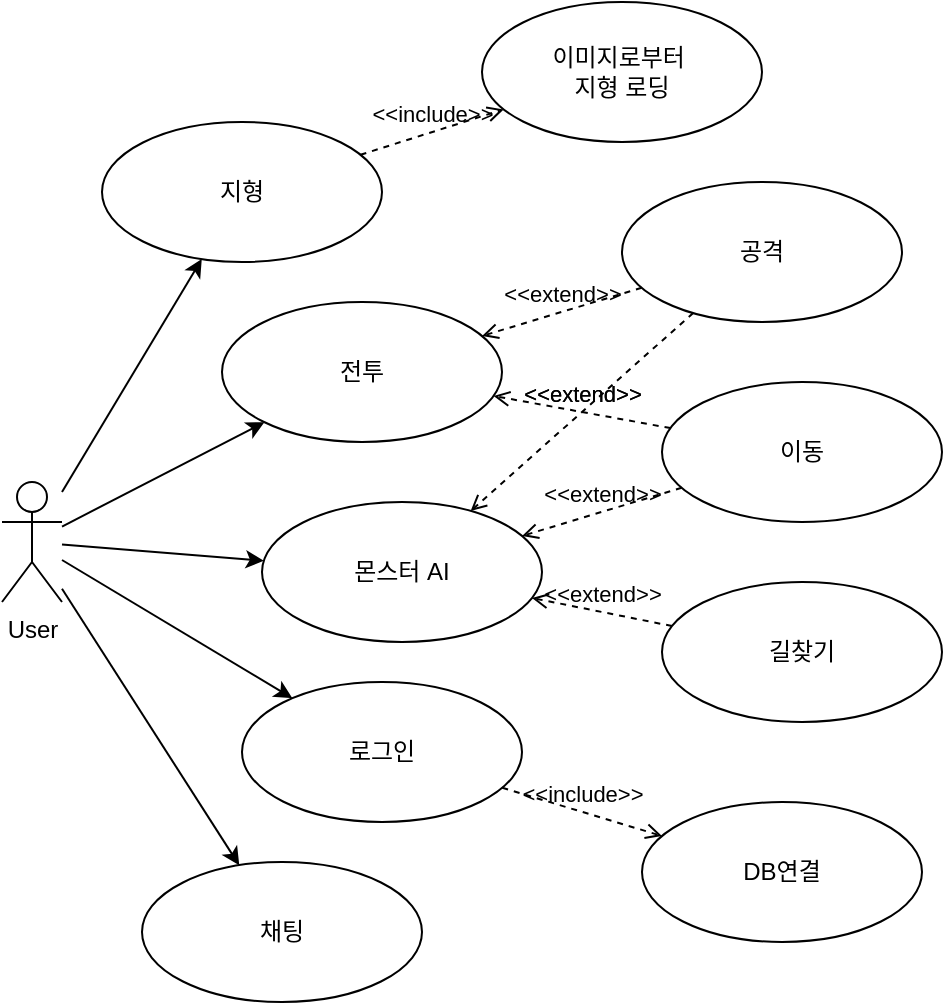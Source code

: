<mxfile>
    <diagram id="wSiQSf3IsJ-L5YlLaU9j" name="Page-1">
        <mxGraphModel dx="1183" dy="817" grid="1" gridSize="10" guides="1" tooltips="1" connect="1" arrows="1" fold="1" page="1" pageScale="1" pageWidth="1920" pageHeight="1200" math="0" shadow="0">
            <root>
                <mxCell id="0"/>
                <mxCell id="1" parent="0"/>
                <mxCell id="3" value="지형" style="ellipse;whiteSpace=wrap;html=1;" vertex="1" parent="1">
                    <mxGeometry x="260" y="350" width="140" height="70" as="geometry"/>
                </mxCell>
                <mxCell id="9" style="edgeStyle=none;html=1;" edge="1" parent="1" source="4" target="3">
                    <mxGeometry relative="1" as="geometry"/>
                </mxCell>
                <mxCell id="4" value="User" style="shape=umlActor;verticalLabelPosition=bottom;verticalAlign=top;html=1;" vertex="1" parent="1">
                    <mxGeometry x="210" y="530" width="30" height="60" as="geometry"/>
                </mxCell>
                <mxCell id="5" value="전투" style="ellipse;whiteSpace=wrap;html=1;" vertex="1" parent="1">
                    <mxGeometry x="320" y="440" width="140" height="70" as="geometry"/>
                </mxCell>
                <mxCell id="6" value="몬스터 AI" style="ellipse;whiteSpace=wrap;html=1;" vertex="1" parent="1">
                    <mxGeometry x="340" y="540" width="140" height="70" as="geometry"/>
                </mxCell>
                <mxCell id="7" value="로그인" style="ellipse;whiteSpace=wrap;html=1;" vertex="1" parent="1">
                    <mxGeometry x="330" y="630" width="140" height="70" as="geometry"/>
                </mxCell>
                <mxCell id="8" value="채팅" style="ellipse;whiteSpace=wrap;html=1;" vertex="1" parent="1">
                    <mxGeometry x="280" y="720" width="140" height="70" as="geometry"/>
                </mxCell>
                <mxCell id="10" style="edgeStyle=none;html=1;" edge="1" parent="1" source="4" target="5">
                    <mxGeometry relative="1" as="geometry">
                        <mxPoint x="460" y="600" as="sourcePoint"/>
                        <mxPoint x="561" y="487" as="targetPoint"/>
                    </mxGeometry>
                </mxCell>
                <mxCell id="11" style="edgeStyle=none;html=1;" edge="1" parent="1" source="4" target="6">
                    <mxGeometry relative="1" as="geometry">
                        <mxPoint x="447" y="614" as="sourcePoint"/>
                        <mxPoint x="592" y="565" as="targetPoint"/>
                    </mxGeometry>
                </mxCell>
                <mxCell id="12" style="edgeStyle=none;html=1;" edge="1" parent="1" source="4" target="7">
                    <mxGeometry relative="1" as="geometry">
                        <mxPoint x="460" y="612" as="sourcePoint"/>
                        <mxPoint x="603" y="635" as="targetPoint"/>
                    </mxGeometry>
                </mxCell>
                <mxCell id="13" style="edgeStyle=none;html=1;" edge="1" parent="1" source="4" target="8">
                    <mxGeometry relative="1" as="geometry">
                        <mxPoint x="460" y="619" as="sourcePoint"/>
                        <mxPoint x="614" y="708" as="targetPoint"/>
                    </mxGeometry>
                </mxCell>
                <mxCell id="15" value="&lt;div&gt;이미지로부터&amp;nbsp;&lt;/div&gt;&lt;div&gt;&lt;span style=&quot;background-color: transparent;&quot;&gt;지형 로딩&lt;/span&gt;&lt;/div&gt;" style="ellipse;whiteSpace=wrap;html=1;" vertex="1" parent="1">
                    <mxGeometry x="450" y="290" width="140" height="70" as="geometry"/>
                </mxCell>
                <mxCell id="16" value="&amp;lt;&amp;lt;include&amp;gt;&amp;gt;" style="html=1;verticalAlign=bottom;labelBackgroundColor=none;endArrow=open;endFill=0;dashed=1;" edge="1" parent="1" source="3" target="15">
                    <mxGeometry width="160" relative="1" as="geometry">
                        <mxPoint x="520" y="400" as="sourcePoint"/>
                        <mxPoint x="680" y="400" as="targetPoint"/>
                    </mxGeometry>
                </mxCell>
                <mxCell id="17" value="공격" style="ellipse;whiteSpace=wrap;html=1;" vertex="1" parent="1">
                    <mxGeometry x="520" y="380" width="140" height="70" as="geometry"/>
                </mxCell>
                <mxCell id="18" value="이동" style="ellipse;whiteSpace=wrap;html=1;" vertex="1" parent="1">
                    <mxGeometry x="540" y="480" width="140" height="70" as="geometry"/>
                </mxCell>
                <mxCell id="19" value="&amp;lt;&amp;lt;extend&amp;gt;&amp;gt;" style="html=1;verticalAlign=bottom;labelBackgroundColor=none;endArrow=open;endFill=0;dashed=1;" edge="1" parent="1" source="17" target="5">
                    <mxGeometry width="160" relative="1" as="geometry">
                        <mxPoint x="500" y="420" as="sourcePoint"/>
                        <mxPoint x="660" y="420" as="targetPoint"/>
                    </mxGeometry>
                </mxCell>
                <mxCell id="20" value="&amp;lt;&amp;lt;extend&amp;gt;&amp;gt;" style="html=1;verticalAlign=bottom;labelBackgroundColor=none;endArrow=open;endFill=0;dashed=1;" edge="1" parent="1" source="18" target="6">
                    <mxGeometry width="160" relative="1" as="geometry">
                        <mxPoint x="537" y="450" as="sourcePoint"/>
                        <mxPoint x="463" y="469" as="targetPoint"/>
                    </mxGeometry>
                </mxCell>
                <mxCell id="21" value="&amp;lt;&amp;lt;extend&amp;gt;&amp;gt;" style="html=1;verticalAlign=bottom;labelBackgroundColor=none;endArrow=open;endFill=0;dashed=1;" edge="1" parent="1" source="18" target="5">
                    <mxGeometry width="160" relative="1" as="geometry">
                        <mxPoint x="578" y="542" as="sourcePoint"/>
                        <mxPoint x="481" y="568" as="targetPoint"/>
                    </mxGeometry>
                </mxCell>
                <mxCell id="23" value="&amp;lt;&amp;lt;extend&amp;gt;&amp;gt;" style="html=1;verticalAlign=bottom;labelBackgroundColor=none;endArrow=open;endFill=0;dashed=1;" edge="1" parent="1" source="17" target="6">
                    <mxGeometry width="160" relative="1" as="geometry">
                        <mxPoint x="537" y="450" as="sourcePoint"/>
                        <mxPoint x="463" y="469" as="targetPoint"/>
                    </mxGeometry>
                </mxCell>
                <mxCell id="24" value="DB연결" style="ellipse;whiteSpace=wrap;html=1;" vertex="1" parent="1">
                    <mxGeometry x="530" y="690" width="140" height="70" as="geometry"/>
                </mxCell>
                <mxCell id="25" value="&amp;lt;&amp;lt;include&amp;gt;&amp;gt;" style="html=1;verticalAlign=bottom;labelBackgroundColor=none;endArrow=open;endFill=0;dashed=1;" edge="1" parent="1" source="7" target="24">
                    <mxGeometry width="160" relative="1" as="geometry">
                        <mxPoint x="399" y="376" as="sourcePoint"/>
                        <mxPoint x="471" y="354" as="targetPoint"/>
                    </mxGeometry>
                </mxCell>
                <mxCell id="26" value="길찾기" style="ellipse;whiteSpace=wrap;html=1;" vertex="1" parent="1">
                    <mxGeometry x="540" y="580" width="140" height="70" as="geometry"/>
                </mxCell>
                <mxCell id="27" value="&amp;lt;&amp;lt;extend&amp;gt;&amp;gt;" style="html=1;verticalAlign=bottom;labelBackgroundColor=none;endArrow=open;endFill=0;dashed=1;" edge="1" parent="1" source="26" target="6">
                    <mxGeometry width="160" relative="1" as="geometry">
                        <mxPoint x="560" y="543" as="sourcePoint"/>
                        <mxPoint x="480" y="567" as="targetPoint"/>
                    </mxGeometry>
                </mxCell>
            </root>
        </mxGraphModel>
    </diagram>
</mxfile>